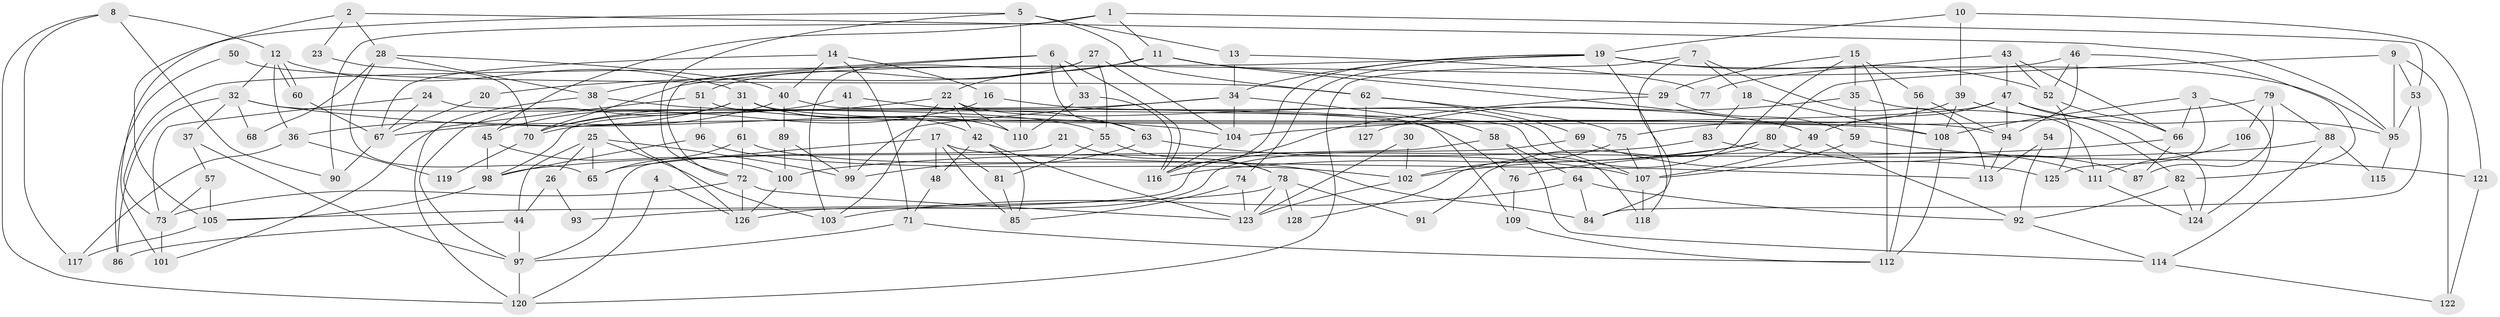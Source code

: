 // Generated by graph-tools (version 1.1) at 2025/15/03/09/25 04:15:01]
// undirected, 128 vertices, 256 edges
graph export_dot {
graph [start="1"]
  node [color=gray90,style=filled];
  1;
  2;
  3;
  4;
  5;
  6;
  7;
  8;
  9;
  10;
  11;
  12;
  13;
  14;
  15;
  16;
  17;
  18;
  19;
  20;
  21;
  22;
  23;
  24;
  25;
  26;
  27;
  28;
  29;
  30;
  31;
  32;
  33;
  34;
  35;
  36;
  37;
  38;
  39;
  40;
  41;
  42;
  43;
  44;
  45;
  46;
  47;
  48;
  49;
  50;
  51;
  52;
  53;
  54;
  55;
  56;
  57;
  58;
  59;
  60;
  61;
  62;
  63;
  64;
  65;
  66;
  67;
  68;
  69;
  70;
  71;
  72;
  73;
  74;
  75;
  76;
  77;
  78;
  79;
  80;
  81;
  82;
  83;
  84;
  85;
  86;
  87;
  88;
  89;
  90;
  91;
  92;
  93;
  94;
  95;
  96;
  97;
  98;
  99;
  100;
  101;
  102;
  103;
  104;
  105;
  106;
  107;
  108;
  109;
  110;
  111;
  112;
  113;
  114;
  115;
  116;
  117;
  118;
  119;
  120;
  121;
  122;
  123;
  124;
  125;
  126;
  127;
  128;
  1 -- 53;
  1 -- 11;
  1 -- 45;
  1 -- 90;
  2 -- 105;
  2 -- 28;
  2 -- 23;
  2 -- 95;
  3 -- 66;
  3 -- 125;
  3 -- 108;
  3 -- 124;
  4 -- 126;
  4 -- 120;
  5 -- 110;
  5 -- 72;
  5 -- 13;
  5 -- 62;
  5 -- 101;
  6 -- 116;
  6 -- 63;
  6 -- 33;
  6 -- 38;
  6 -- 72;
  7 -- 84;
  7 -- 120;
  7 -- 18;
  7 -- 113;
  8 -- 90;
  8 -- 12;
  8 -- 117;
  8 -- 120;
  9 -- 80;
  9 -- 95;
  9 -- 53;
  9 -- 122;
  10 -- 121;
  10 -- 39;
  10 -- 19;
  11 -- 29;
  11 -- 49;
  11 -- 20;
  11 -- 22;
  12 -- 60;
  12 -- 60;
  12 -- 36;
  12 -- 31;
  12 -- 32;
  13 -- 34;
  13 -- 77;
  14 -- 71;
  14 -- 40;
  14 -- 16;
  14 -- 67;
  15 -- 35;
  15 -- 112;
  15 -- 29;
  15 -- 56;
  15 -- 128;
  16 -- 49;
  16 -- 70;
  17 -- 85;
  17 -- 113;
  17 -- 48;
  17 -- 65;
  17 -- 81;
  18 -- 108;
  18 -- 83;
  19 -- 116;
  19 -- 34;
  19 -- 52;
  19 -- 73;
  19 -- 74;
  19 -- 95;
  19 -- 118;
  20 -- 67;
  21 -- 78;
  21 -- 97;
  22 -- 70;
  22 -- 42;
  22 -- 103;
  22 -- 107;
  22 -- 110;
  23 -- 70;
  24 -- 73;
  24 -- 118;
  24 -- 67;
  25 -- 65;
  25 -- 103;
  25 -- 26;
  25 -- 44;
  25 -- 99;
  26 -- 44;
  26 -- 93;
  27 -- 103;
  27 -- 51;
  27 -- 55;
  27 -- 104;
  28 -- 40;
  28 -- 65;
  28 -- 38;
  28 -- 68;
  29 -- 116;
  29 -- 59;
  30 -- 102;
  30 -- 123;
  31 -- 42;
  31 -- 36;
  31 -- 61;
  31 -- 94;
  31 -- 97;
  31 -- 110;
  32 -- 37;
  32 -- 68;
  32 -- 76;
  32 -- 86;
  32 -- 104;
  33 -- 110;
  33 -- 116;
  34 -- 104;
  34 -- 58;
  34 -- 98;
  34 -- 99;
  35 -- 111;
  35 -- 59;
  35 -- 127;
  36 -- 117;
  36 -- 119;
  37 -- 57;
  37 -- 97;
  38 -- 55;
  38 -- 120;
  38 -- 126;
  39 -- 108;
  39 -- 82;
  39 -- 75;
  40 -- 109;
  40 -- 67;
  40 -- 89;
  41 -- 45;
  41 -- 99;
  41 -- 63;
  42 -- 123;
  42 -- 48;
  42 -- 85;
  43 -- 47;
  43 -- 66;
  43 -- 52;
  43 -- 77;
  44 -- 97;
  44 -- 86;
  45 -- 100;
  45 -- 98;
  46 -- 70;
  46 -- 52;
  46 -- 82;
  46 -- 94;
  47 -- 95;
  47 -- 94;
  47 -- 49;
  47 -- 70;
  47 -- 124;
  48 -- 71;
  49 -- 107;
  49 -- 92;
  50 -- 86;
  50 -- 62;
  51 -- 108;
  51 -- 96;
  51 -- 101;
  52 -- 66;
  52 -- 125;
  53 -- 95;
  53 -- 84;
  54 -- 92;
  54 -- 113;
  55 -- 78;
  55 -- 81;
  56 -- 94;
  56 -- 112;
  57 -- 105;
  57 -- 73;
  58 -- 64;
  58 -- 93;
  58 -- 114;
  59 -- 107;
  59 -- 121;
  60 -- 67;
  61 -- 72;
  61 -- 65;
  61 -- 84;
  62 -- 75;
  62 -- 69;
  62 -- 127;
  63 -- 99;
  63 -- 107;
  64 -- 84;
  64 -- 92;
  64 -- 103;
  66 -- 87;
  66 -- 76;
  67 -- 90;
  69 -- 126;
  69 -- 125;
  70 -- 119;
  71 -- 97;
  71 -- 112;
  72 -- 73;
  72 -- 123;
  72 -- 126;
  73 -- 101;
  74 -- 85;
  74 -- 123;
  75 -- 107;
  75 -- 102;
  76 -- 109;
  78 -- 123;
  78 -- 91;
  78 -- 105;
  78 -- 128;
  79 -- 88;
  79 -- 104;
  79 -- 87;
  79 -- 106;
  80 -- 116;
  80 -- 102;
  80 -- 87;
  80 -- 91;
  81 -- 85;
  82 -- 124;
  82 -- 92;
  83 -- 98;
  83 -- 111;
  88 -- 114;
  88 -- 100;
  88 -- 115;
  89 -- 99;
  89 -- 100;
  92 -- 114;
  94 -- 113;
  95 -- 115;
  96 -- 102;
  96 -- 98;
  97 -- 120;
  98 -- 105;
  100 -- 126;
  102 -- 123;
  104 -- 116;
  105 -- 117;
  106 -- 111;
  107 -- 118;
  108 -- 112;
  109 -- 112;
  111 -- 124;
  114 -- 122;
  121 -- 122;
}

